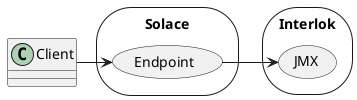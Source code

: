 ```plantuml
@startuml
storage Solace {
usecase Endpoint[
Endpoint
]
}

storage Interlok {
usecase JMX [
JMX
]
}

Client -> Endpoint
Endpoint -> JMX
@enduml
```
